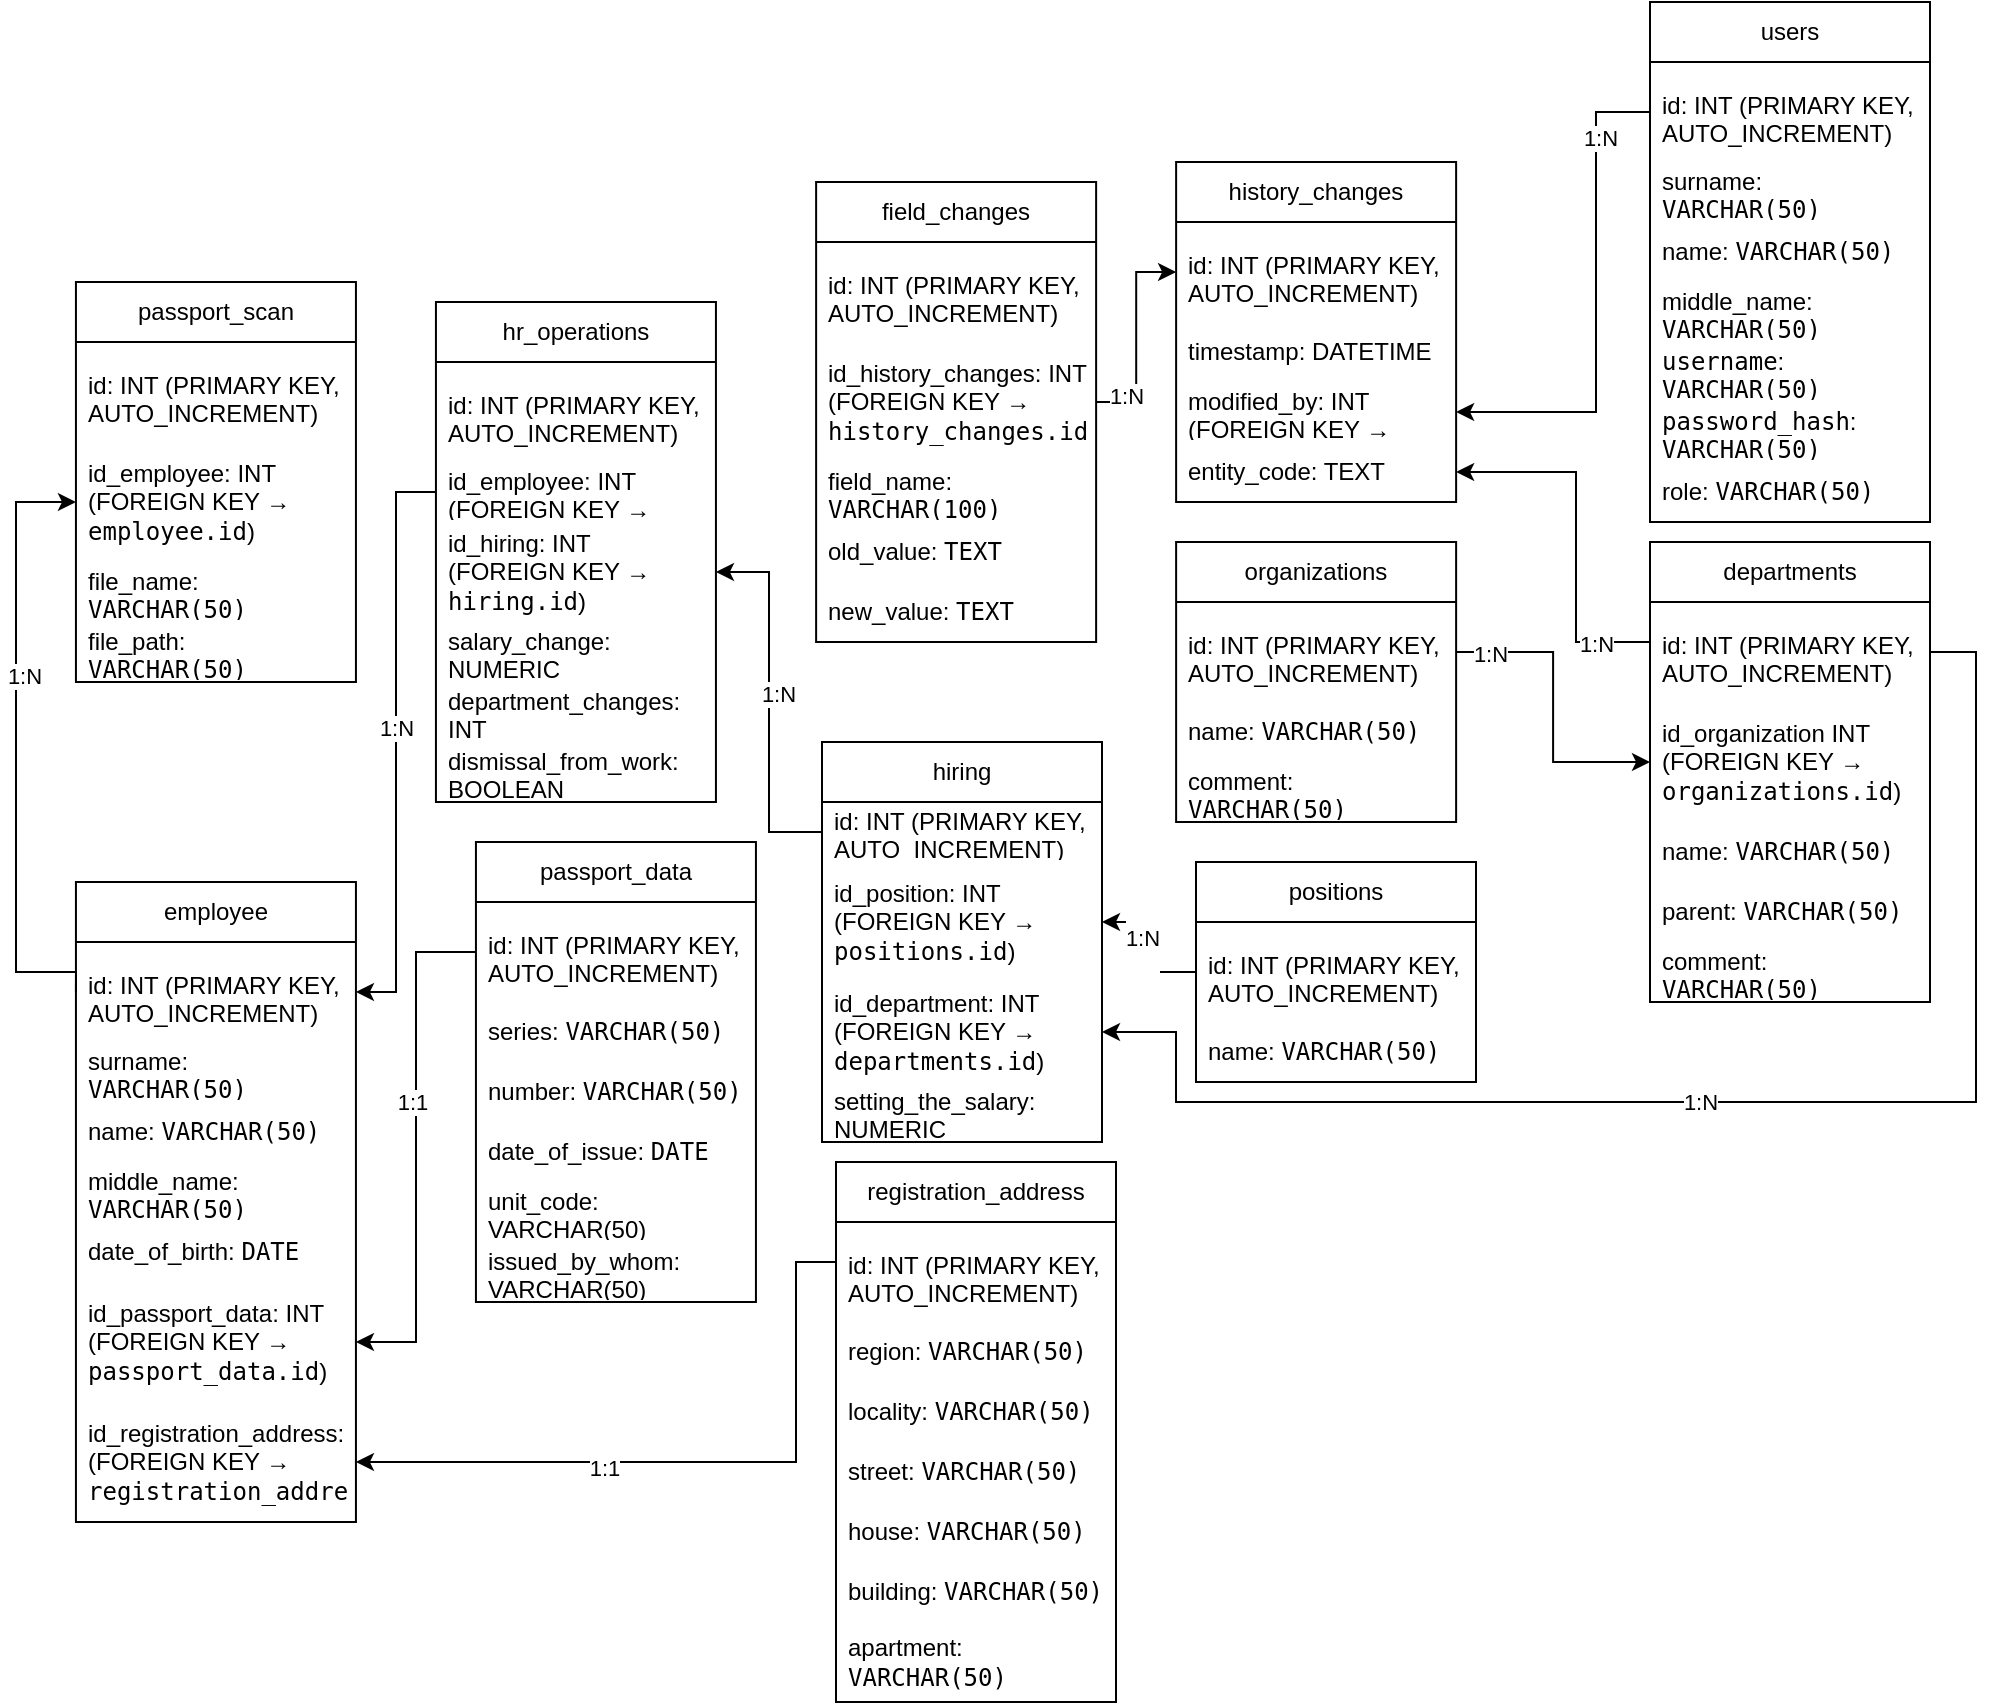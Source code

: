 <mxfile version="24.8.6">
  <diagram name="Страница — 1" id="jHBSTZxlIRbPRRDS3LSl">
    <mxGraphModel dx="1674" dy="3119" grid="1" gridSize="10" guides="1" tooltips="1" connect="1" arrows="1" fold="1" page="1" pageScale="1" pageWidth="827" pageHeight="1169" math="0" shadow="0">
      <root>
        <mxCell id="0" />
        <mxCell id="1" parent="0" />
        <mxCell id="Eq8dwpJ5VZz5XTEou-S4-1" value="organizations" style="swimlane;fontStyle=0;childLayout=stackLayout;horizontal=1;startSize=30;horizontalStack=0;resizeParent=1;resizeParentMax=0;resizeLast=0;collapsible=1;marginBottom=0;whiteSpace=wrap;html=1;" parent="1" vertex="1">
          <mxGeometry x="590.06" y="-970" width="140" height="140" as="geometry" />
        </mxCell>
        <mxCell id="Eq8dwpJ5VZz5XTEou-S4-2" value="&lt;p data-pm-slice=&quot;0 0 []&quot;&gt;id: INT (PRIMARY KEY, AUTO_INCREMENT)&lt;/p&gt;" style="text;strokeColor=none;fillColor=none;align=left;verticalAlign=middle;spacingLeft=4;spacingRight=4;overflow=hidden;points=[[0,0.5],[1,0.5]];portConstraint=eastwest;rotatable=0;whiteSpace=wrap;html=1;" parent="Eq8dwpJ5VZz5XTEou-S4-1" vertex="1">
          <mxGeometry y="30" width="140" height="50" as="geometry" />
        </mxCell>
        <mxCell id="Eq8dwpJ5VZz5XTEou-S4-3" value="name: &lt;code&gt;VARCHAR(50)&lt;/code&gt;" style="text;strokeColor=none;fillColor=none;align=left;verticalAlign=middle;spacingLeft=4;spacingRight=4;overflow=hidden;points=[[0,0.5],[1,0.5]];portConstraint=eastwest;rotatable=0;whiteSpace=wrap;html=1;" parent="Eq8dwpJ5VZz5XTEou-S4-1" vertex="1">
          <mxGeometry y="80" width="140" height="30" as="geometry" />
        </mxCell>
        <mxCell id="Eq8dwpJ5VZz5XTEou-S4-4" value="comment: &lt;code&gt;VARCHAR(50)&lt;/code&gt;" style="text;strokeColor=none;fillColor=none;align=left;verticalAlign=middle;spacingLeft=4;spacingRight=4;overflow=hidden;points=[[0,0.5],[1,0.5]];portConstraint=eastwest;rotatable=0;whiteSpace=wrap;html=1;" parent="Eq8dwpJ5VZz5XTEou-S4-1" vertex="1">
          <mxGeometry y="110" width="140" height="30" as="geometry" />
        </mxCell>
        <mxCell id="Eq8dwpJ5VZz5XTEou-S4-5" value="employee" style="swimlane;fontStyle=0;childLayout=stackLayout;horizontal=1;startSize=30;horizontalStack=0;resizeParent=1;resizeParentMax=0;resizeLast=0;collapsible=1;marginBottom=0;whiteSpace=wrap;html=1;" parent="1" vertex="1">
          <mxGeometry x="39.97" y="-800" width="140" height="320" as="geometry" />
        </mxCell>
        <mxCell id="Eq8dwpJ5VZz5XTEou-S4-6" value="&lt;p data-pm-slice=&quot;0 0 []&quot;&gt;id: INT (PRIMARY KEY, AUTO_INCREMENT)&lt;/p&gt;" style="text;strokeColor=none;fillColor=none;align=left;verticalAlign=middle;spacingLeft=4;spacingRight=4;overflow=hidden;points=[[0,0.5],[1,0.5]];portConstraint=eastwest;rotatable=0;whiteSpace=wrap;html=1;" parent="Eq8dwpJ5VZz5XTEou-S4-5" vertex="1">
          <mxGeometry y="30" width="140" height="50" as="geometry" />
        </mxCell>
        <mxCell id="Eq8dwpJ5VZz5XTEou-S4-7" value="surname: &lt;code&gt;VARCHAR(50)&lt;/code&gt;" style="text;strokeColor=none;fillColor=none;align=left;verticalAlign=middle;spacingLeft=4;spacingRight=4;overflow=hidden;points=[[0,0.5],[1,0.5]];portConstraint=eastwest;rotatable=0;whiteSpace=wrap;html=1;" parent="Eq8dwpJ5VZz5XTEou-S4-5" vertex="1">
          <mxGeometry y="80" width="140" height="30" as="geometry" />
        </mxCell>
        <mxCell id="Eq8dwpJ5VZz5XTEou-S4-8" value="name: &lt;code&gt;VARCHAR(50)&lt;/code&gt;" style="text;strokeColor=none;fillColor=none;align=left;verticalAlign=middle;spacingLeft=4;spacingRight=4;overflow=hidden;points=[[0,0.5],[1,0.5]];portConstraint=eastwest;rotatable=0;whiteSpace=wrap;html=1;" parent="Eq8dwpJ5VZz5XTEou-S4-5" vertex="1">
          <mxGeometry y="110" width="140" height="30" as="geometry" />
        </mxCell>
        <mxCell id="Eq8dwpJ5VZz5XTEou-S4-9" value="middle_name: &lt;code&gt;VARCHAR(50)&lt;/code&gt;" style="text;strokeColor=none;fillColor=none;align=left;verticalAlign=middle;spacingLeft=4;spacingRight=4;overflow=hidden;points=[[0,0.5],[1,0.5]];portConstraint=eastwest;rotatable=0;whiteSpace=wrap;html=1;" parent="Eq8dwpJ5VZz5XTEou-S4-5" vertex="1">
          <mxGeometry y="140" width="140" height="30" as="geometry" />
        </mxCell>
        <mxCell id="Eq8dwpJ5VZz5XTEou-S4-10" value="date_of_birth: &lt;code&gt;DATE&lt;/code&gt;" style="text;strokeColor=none;fillColor=none;align=left;verticalAlign=middle;spacingLeft=4;spacingRight=4;overflow=hidden;points=[[0,0.5],[1,0.5]];portConstraint=eastwest;rotatable=0;whiteSpace=wrap;html=1;" parent="Eq8dwpJ5VZz5XTEou-S4-5" vertex="1">
          <mxGeometry y="170" width="140" height="30" as="geometry" />
        </mxCell>
        <mxCell id="Eq8dwpJ5VZz5XTEou-S4-11" value="id_passport_data: INT (FOREIGN KEY → &lt;code&gt;passport_data.id&lt;/code&gt;)" style="text;strokeColor=none;fillColor=none;align=left;verticalAlign=middle;spacingLeft=4;spacingRight=4;overflow=hidden;points=[[0,0.5],[1,0.5]];portConstraint=eastwest;rotatable=0;whiteSpace=wrap;html=1;" parent="Eq8dwpJ5VZz5XTEou-S4-5" vertex="1">
          <mxGeometry y="200" width="140" height="60" as="geometry" />
        </mxCell>
        <mxCell id="Eq8dwpJ5VZz5XTEou-S4-12" value="id_registration_address: INT (FOREIGN KEY → &lt;code&gt;registration_address.id&lt;/code&gt;)" style="text;strokeColor=none;fillColor=none;align=left;verticalAlign=middle;spacingLeft=4;spacingRight=4;overflow=hidden;points=[[0,0.5],[1,0.5]];portConstraint=eastwest;rotatable=0;whiteSpace=wrap;html=1;" parent="Eq8dwpJ5VZz5XTEou-S4-5" vertex="1">
          <mxGeometry y="260" width="140" height="60" as="geometry" />
        </mxCell>
        <mxCell id="Eq8dwpJ5VZz5XTEou-S4-14" value="passport_data" style="swimlane;fontStyle=0;childLayout=stackLayout;horizontal=1;startSize=30;horizontalStack=0;resizeParent=1;resizeParentMax=0;resizeLast=0;collapsible=1;marginBottom=0;whiteSpace=wrap;html=1;" parent="1" vertex="1">
          <mxGeometry x="239.97" y="-820" width="140" height="230" as="geometry" />
        </mxCell>
        <mxCell id="Eq8dwpJ5VZz5XTEou-S4-15" value="&lt;p data-pm-slice=&quot;0 0 []&quot;&gt;id: INT (PRIMARY KEY, AUTO_INCREMENT)&lt;/p&gt;" style="text;strokeColor=none;fillColor=none;align=left;verticalAlign=middle;spacingLeft=4;spacingRight=4;overflow=hidden;points=[[0,0.5],[1,0.5]];portConstraint=eastwest;rotatable=0;whiteSpace=wrap;html=1;" parent="Eq8dwpJ5VZz5XTEou-S4-14" vertex="1">
          <mxGeometry y="30" width="140" height="50" as="geometry" />
        </mxCell>
        <mxCell id="Eq8dwpJ5VZz5XTEou-S4-16" value="series: &lt;code&gt;VARCHAR(50)&lt;/code&gt;" style="text;strokeColor=none;fillColor=none;align=left;verticalAlign=middle;spacingLeft=4;spacingRight=4;overflow=hidden;points=[[0,0.5],[1,0.5]];portConstraint=eastwest;rotatable=0;whiteSpace=wrap;html=1;" parent="Eq8dwpJ5VZz5XTEou-S4-14" vertex="1">
          <mxGeometry y="80" width="140" height="30" as="geometry" />
        </mxCell>
        <mxCell id="Eq8dwpJ5VZz5XTEou-S4-17" value="number: &lt;code&gt;VARCHAR(50)&lt;/code&gt;" style="text;strokeColor=none;fillColor=none;align=left;verticalAlign=middle;spacingLeft=4;spacingRight=4;overflow=hidden;points=[[0,0.5],[1,0.5]];portConstraint=eastwest;rotatable=0;whiteSpace=wrap;html=1;" parent="Eq8dwpJ5VZz5XTEou-S4-14" vertex="1">
          <mxGeometry y="110" width="140" height="30" as="geometry" />
        </mxCell>
        <mxCell id="Eq8dwpJ5VZz5XTEou-S4-18" value="date_of_issue: &lt;code&gt;DATE&lt;/code&gt;" style="text;strokeColor=none;fillColor=none;align=left;verticalAlign=middle;spacingLeft=4;spacingRight=4;overflow=hidden;points=[[0,0.5],[1,0.5]];portConstraint=eastwest;rotatable=0;whiteSpace=wrap;html=1;" parent="Eq8dwpJ5VZz5XTEou-S4-14" vertex="1">
          <mxGeometry y="140" width="140" height="30" as="geometry" />
        </mxCell>
        <mxCell id="Eq8dwpJ5VZz5XTEou-S4-19" value="unit_code: VARCHAR(50)" style="text;strokeColor=none;fillColor=none;align=left;verticalAlign=middle;spacingLeft=4;spacingRight=4;overflow=hidden;points=[[0,0.5],[1,0.5]];portConstraint=eastwest;rotatable=0;whiteSpace=wrap;html=1;" parent="Eq8dwpJ5VZz5XTEou-S4-14" vertex="1">
          <mxGeometry y="170" width="140" height="30" as="geometry" />
        </mxCell>
        <mxCell id="Eq8dwpJ5VZz5XTEou-S4-20" value="issued_by_whom: VARCHAR(50)" style="text;strokeColor=none;fillColor=none;align=left;verticalAlign=middle;spacingLeft=4;spacingRight=4;overflow=hidden;points=[[0,0.5],[1,0.5]];portConstraint=eastwest;rotatable=0;whiteSpace=wrap;html=1;" parent="Eq8dwpJ5VZz5XTEou-S4-14" vertex="1">
          <mxGeometry y="200" width="140" height="30" as="geometry" />
        </mxCell>
        <mxCell id="Eq8dwpJ5VZz5XTEou-S4-21" value="registration_address" style="swimlane;fontStyle=0;childLayout=stackLayout;horizontal=1;startSize=30;horizontalStack=0;resizeParent=1;resizeParentMax=0;resizeLast=0;collapsible=1;marginBottom=0;whiteSpace=wrap;html=1;" parent="1" vertex="1">
          <mxGeometry x="420" y="-660" width="140" height="270" as="geometry" />
        </mxCell>
        <mxCell id="Eq8dwpJ5VZz5XTEou-S4-22" value="&lt;p data-pm-slice=&quot;0 0 []&quot;&gt;id: INT (PRIMARY KEY, AUTO_INCREMENT)&lt;/p&gt;" style="text;strokeColor=none;fillColor=none;align=left;verticalAlign=middle;spacingLeft=4;spacingRight=4;overflow=hidden;points=[[0,0.5],[1,0.5]];portConstraint=eastwest;rotatable=0;whiteSpace=wrap;html=1;" parent="Eq8dwpJ5VZz5XTEou-S4-21" vertex="1">
          <mxGeometry y="30" width="140" height="50" as="geometry" />
        </mxCell>
        <mxCell id="Eq8dwpJ5VZz5XTEou-S4-23" value="region: &lt;code&gt;VARCHAR(50)&lt;/code&gt;" style="text;strokeColor=none;fillColor=none;align=left;verticalAlign=middle;spacingLeft=4;spacingRight=4;overflow=hidden;points=[[0,0.5],[1,0.5]];portConstraint=eastwest;rotatable=0;whiteSpace=wrap;html=1;" parent="Eq8dwpJ5VZz5XTEou-S4-21" vertex="1">
          <mxGeometry y="80" width="140" height="30" as="geometry" />
        </mxCell>
        <mxCell id="Eq8dwpJ5VZz5XTEou-S4-24" value="locality: &lt;code&gt;VARCHAR(50)&lt;/code&gt;" style="text;strokeColor=none;fillColor=none;align=left;verticalAlign=middle;spacingLeft=4;spacingRight=4;overflow=hidden;points=[[0,0.5],[1,0.5]];portConstraint=eastwest;rotatable=0;whiteSpace=wrap;html=1;" parent="Eq8dwpJ5VZz5XTEou-S4-21" vertex="1">
          <mxGeometry y="110" width="140" height="30" as="geometry" />
        </mxCell>
        <mxCell id="Eq8dwpJ5VZz5XTEou-S4-25" value="street: &lt;code&gt;VARCHAR(50)&lt;/code&gt;" style="text;strokeColor=none;fillColor=none;align=left;verticalAlign=middle;spacingLeft=4;spacingRight=4;overflow=hidden;points=[[0,0.5],[1,0.5]];portConstraint=eastwest;rotatable=0;whiteSpace=wrap;html=1;" parent="Eq8dwpJ5VZz5XTEou-S4-21" vertex="1">
          <mxGeometry y="140" width="140" height="30" as="geometry" />
        </mxCell>
        <mxCell id="Eq8dwpJ5VZz5XTEou-S4-26" value="house: &lt;code&gt;VARCHAR(50)&lt;/code&gt;" style="text;strokeColor=none;fillColor=none;align=left;verticalAlign=middle;spacingLeft=4;spacingRight=4;overflow=hidden;points=[[0,0.5],[1,0.5]];portConstraint=eastwest;rotatable=0;whiteSpace=wrap;html=1;" parent="Eq8dwpJ5VZz5XTEou-S4-21" vertex="1">
          <mxGeometry y="170" width="140" height="30" as="geometry" />
        </mxCell>
        <mxCell id="Eq8dwpJ5VZz5XTEou-S4-27" value="building: &lt;code&gt;VARCHAR(50)&lt;/code&gt;" style="text;strokeColor=none;fillColor=none;align=left;verticalAlign=middle;spacingLeft=4;spacingRight=4;overflow=hidden;points=[[0,0.5],[1,0.5]];portConstraint=eastwest;rotatable=0;whiteSpace=wrap;html=1;" parent="Eq8dwpJ5VZz5XTEou-S4-21" vertex="1">
          <mxGeometry y="200" width="140" height="30" as="geometry" />
        </mxCell>
        <mxCell id="Eq8dwpJ5VZz5XTEou-S4-28" value="apartment: &lt;code&gt;VARCHAR(50)&lt;/code&gt;" style="text;strokeColor=none;fillColor=none;align=left;verticalAlign=middle;spacingLeft=4;spacingRight=4;overflow=hidden;points=[[0,0.5],[1,0.5]];portConstraint=eastwest;rotatable=0;whiteSpace=wrap;html=1;" parent="Eq8dwpJ5VZz5XTEou-S4-21" vertex="1">
          <mxGeometry y="230" width="140" height="40" as="geometry" />
        </mxCell>
        <mxCell id="Eq8dwpJ5VZz5XTEou-S4-29" value="passport_scan" style="swimlane;fontStyle=0;childLayout=stackLayout;horizontal=1;startSize=30;horizontalStack=0;resizeParent=1;resizeParentMax=0;resizeLast=0;collapsible=1;marginBottom=0;whiteSpace=wrap;html=1;" parent="1" vertex="1">
          <mxGeometry x="39.97" y="-1100" width="140" height="200" as="geometry" />
        </mxCell>
        <mxCell id="Eq8dwpJ5VZz5XTEou-S4-30" value="&lt;p data-pm-slice=&quot;0 0 []&quot;&gt;id: INT (PRIMARY KEY, AUTO_INCREMENT)&lt;/p&gt;" style="text;strokeColor=none;fillColor=none;align=left;verticalAlign=middle;spacingLeft=4;spacingRight=4;overflow=hidden;points=[[0,0.5],[1,0.5]];portConstraint=eastwest;rotatable=0;whiteSpace=wrap;html=1;" parent="Eq8dwpJ5VZz5XTEou-S4-29" vertex="1">
          <mxGeometry y="30" width="140" height="50" as="geometry" />
        </mxCell>
        <mxCell id="jUoEw7toJQE0sB9hB6Gh-31" value="id_employee: INT (FOREIGN KEY → &lt;code&gt;employee.id&lt;/code&gt;)" style="text;strokeColor=none;fillColor=none;align=left;verticalAlign=middle;spacingLeft=4;spacingRight=4;overflow=hidden;points=[[0,0.5],[1,0.5]];portConstraint=eastwest;rotatable=0;whiteSpace=wrap;html=1;" parent="Eq8dwpJ5VZz5XTEou-S4-29" vertex="1">
          <mxGeometry y="80" width="140" height="60" as="geometry" />
        </mxCell>
        <mxCell id="Eq8dwpJ5VZz5XTEou-S4-31" value="file_name:&lt;code&gt; VARCHAR(50)&lt;/code&gt;" style="text;strokeColor=none;fillColor=none;align=left;verticalAlign=middle;spacingLeft=4;spacingRight=4;overflow=hidden;points=[[0,0.5],[1,0.5]];portConstraint=eastwest;rotatable=0;whiteSpace=wrap;html=1;" parent="Eq8dwpJ5VZz5XTEou-S4-29" vertex="1">
          <mxGeometry y="140" width="140" height="30" as="geometry" />
        </mxCell>
        <mxCell id="jUoEw7toJQE0sB9hB6Gh-17" value="file_path: &lt;code&gt;VARCHAR(50)&lt;/code&gt;" style="text;strokeColor=none;fillColor=none;align=left;verticalAlign=middle;spacingLeft=4;spacingRight=4;overflow=hidden;points=[[0,0.5],[1,0.5]];portConstraint=eastwest;rotatable=0;whiteSpace=wrap;html=1;" parent="Eq8dwpJ5VZz5XTEou-S4-29" vertex="1">
          <mxGeometry y="170" width="140" height="30" as="geometry" />
        </mxCell>
        <mxCell id="Eq8dwpJ5VZz5XTEou-S4-33" value="departments" style="swimlane;fontStyle=0;childLayout=stackLayout;horizontal=1;startSize=30;horizontalStack=0;resizeParent=1;resizeParentMax=0;resizeLast=0;collapsible=1;marginBottom=0;whiteSpace=wrap;html=1;" parent="1" vertex="1">
          <mxGeometry x="827" y="-970" width="140" height="230" as="geometry" />
        </mxCell>
        <mxCell id="Eq8dwpJ5VZz5XTEou-S4-34" value="&lt;p data-pm-slice=&quot;0 0 []&quot;&gt;id: INT (PRIMARY KEY, AUTO_INCREMENT)&lt;/p&gt;" style="text;strokeColor=none;fillColor=none;align=left;verticalAlign=middle;spacingLeft=4;spacingRight=4;overflow=hidden;points=[[0,0.5],[1,0.5]];portConstraint=eastwest;rotatable=0;whiteSpace=wrap;html=1;" parent="Eq8dwpJ5VZz5XTEou-S4-33" vertex="1">
          <mxGeometry y="30" width="140" height="50" as="geometry" />
        </mxCell>
        <mxCell id="Eq8dwpJ5VZz5XTEou-S4-35" value="id_organization INT (FOREIGN KEY → &lt;code&gt;organizations.id&lt;/code&gt;)" style="text;strokeColor=none;fillColor=none;align=left;verticalAlign=middle;spacingLeft=4;spacingRight=4;overflow=hidden;points=[[0,0.5],[1,0.5]];portConstraint=eastwest;rotatable=0;whiteSpace=wrap;html=1;" parent="Eq8dwpJ5VZz5XTEou-S4-33" vertex="1">
          <mxGeometry y="80" width="140" height="60" as="geometry" />
        </mxCell>
        <mxCell id="Eq8dwpJ5VZz5XTEou-S4-36" value="name: &lt;code&gt;VARCHAR(50)&lt;/code&gt;" style="text;strokeColor=none;fillColor=none;align=left;verticalAlign=middle;spacingLeft=4;spacingRight=4;overflow=hidden;points=[[0,0.5],[1,0.5]];portConstraint=eastwest;rotatable=0;whiteSpace=wrap;html=1;" parent="Eq8dwpJ5VZz5XTEou-S4-33" vertex="1">
          <mxGeometry y="140" width="140" height="30" as="geometry" />
        </mxCell>
        <mxCell id="Eq8dwpJ5VZz5XTEou-S4-37" value="parent: &lt;code&gt;VARCHAR(50)&lt;/code&gt;" style="text;strokeColor=none;fillColor=none;align=left;verticalAlign=middle;spacingLeft=4;spacingRight=4;overflow=hidden;points=[[0,0.5],[1,0.5]];portConstraint=eastwest;rotatable=0;whiteSpace=wrap;html=1;" parent="Eq8dwpJ5VZz5XTEou-S4-33" vertex="1">
          <mxGeometry y="170" width="140" height="30" as="geometry" />
        </mxCell>
        <mxCell id="Eq8dwpJ5VZz5XTEou-S4-38" value="comment: &lt;code&gt;VARCHAR(50)&lt;/code&gt;" style="text;strokeColor=none;fillColor=none;align=left;verticalAlign=middle;spacingLeft=4;spacingRight=4;overflow=hidden;points=[[0,0.5],[1,0.5]];portConstraint=eastwest;rotatable=0;whiteSpace=wrap;html=1;" parent="Eq8dwpJ5VZz5XTEou-S4-33" vertex="1">
          <mxGeometry y="200" width="140" height="30" as="geometry" />
        </mxCell>
        <mxCell id="Eq8dwpJ5VZz5XTEou-S4-40" value="positions" style="swimlane;fontStyle=0;childLayout=stackLayout;horizontal=1;startSize=30;horizontalStack=0;resizeParent=1;resizeParentMax=0;resizeLast=0;collapsible=1;marginBottom=0;whiteSpace=wrap;html=1;" parent="1" vertex="1">
          <mxGeometry x="600.0" y="-810" width="140" height="110" as="geometry" />
        </mxCell>
        <mxCell id="Eq8dwpJ5VZz5XTEou-S4-41" value="&lt;p data-pm-slice=&quot;0 0 []&quot;&gt;id: INT (PRIMARY KEY, AUTO_INCREMENT)&lt;/p&gt;" style="text;strokeColor=none;fillColor=none;align=left;verticalAlign=middle;spacingLeft=4;spacingRight=4;overflow=hidden;points=[[0,0.5],[1,0.5]];portConstraint=eastwest;rotatable=0;whiteSpace=wrap;html=1;" parent="Eq8dwpJ5VZz5XTEou-S4-40" vertex="1">
          <mxGeometry y="30" width="140" height="50" as="geometry" />
        </mxCell>
        <mxCell id="Eq8dwpJ5VZz5XTEou-S4-42" value="name: &lt;code&gt;VARCHAR(50)&lt;/code&gt;" style="text;strokeColor=none;fillColor=none;align=left;verticalAlign=middle;spacingLeft=4;spacingRight=4;overflow=hidden;points=[[0,0.5],[1,0.5]];portConstraint=eastwest;rotatable=0;whiteSpace=wrap;html=1;" parent="Eq8dwpJ5VZz5XTEou-S4-40" vertex="1">
          <mxGeometry y="80" width="140" height="30" as="geometry" />
        </mxCell>
        <mxCell id="Eq8dwpJ5VZz5XTEou-S4-43" value="hr_operations" style="swimlane;fontStyle=0;childLayout=stackLayout;horizontal=1;startSize=30;horizontalStack=0;resizeParent=1;resizeParentMax=0;resizeLast=0;collapsible=1;marginBottom=0;whiteSpace=wrap;html=1;" parent="1" vertex="1">
          <mxGeometry x="219.97" y="-1090" width="140" height="250" as="geometry" />
        </mxCell>
        <mxCell id="Eq8dwpJ5VZz5XTEou-S4-44" value="&lt;p data-pm-slice=&quot;0 0 []&quot;&gt;id: INT (PRIMARY KEY, AUTO_INCREMENT)&lt;/p&gt;" style="text;strokeColor=none;fillColor=none;align=left;verticalAlign=middle;spacingLeft=4;spacingRight=4;overflow=hidden;points=[[0,0.5],[1,0.5]];portConstraint=eastwest;rotatable=0;whiteSpace=wrap;html=1;" parent="Eq8dwpJ5VZz5XTEou-S4-43" vertex="1">
          <mxGeometry y="30" width="140" height="50" as="geometry" />
        </mxCell>
        <mxCell id="Eq8dwpJ5VZz5XTEou-S4-45" value="id_employee: INT (FOREIGN KEY → &lt;code&gt;employee.id&lt;/code&gt;)" style="text;strokeColor=none;fillColor=none;align=left;verticalAlign=middle;spacingLeft=4;spacingRight=4;overflow=hidden;points=[[0,0.5],[1,0.5]];portConstraint=eastwest;rotatable=0;whiteSpace=wrap;html=1;" parent="Eq8dwpJ5VZz5XTEou-S4-43" vertex="1">
          <mxGeometry y="80" width="140" height="30" as="geometry" />
        </mxCell>
        <mxCell id="Eq8dwpJ5VZz5XTEou-S4-46" value="id_hiring: INT (FOREIGN KEY → &lt;code&gt;hiring.id&lt;/code&gt;)" style="text;strokeColor=none;fillColor=none;align=left;verticalAlign=middle;spacingLeft=4;spacingRight=4;overflow=hidden;points=[[0,0.5],[1,0.5]];portConstraint=eastwest;rotatable=0;whiteSpace=wrap;html=1;" parent="Eq8dwpJ5VZz5XTEou-S4-43" vertex="1">
          <mxGeometry y="110" width="140" height="50" as="geometry" />
        </mxCell>
        <mxCell id="Eq8dwpJ5VZz5XTEou-S4-47" value="salary_change: NUMERIC" style="text;strokeColor=none;fillColor=none;align=left;verticalAlign=middle;spacingLeft=4;spacingRight=4;overflow=hidden;points=[[0,0.5],[1,0.5]];portConstraint=eastwest;rotatable=0;whiteSpace=wrap;html=1;" parent="Eq8dwpJ5VZz5XTEou-S4-43" vertex="1">
          <mxGeometry y="160" width="140" height="30" as="geometry" />
        </mxCell>
        <mxCell id="Eq8dwpJ5VZz5XTEou-S4-48" value="department_changes: INT" style="text;strokeColor=none;fillColor=none;align=left;verticalAlign=middle;spacingLeft=4;spacingRight=4;overflow=hidden;points=[[0,0.5],[1,0.5]];portConstraint=eastwest;rotatable=0;whiteSpace=wrap;html=1;" parent="Eq8dwpJ5VZz5XTEou-S4-43" vertex="1">
          <mxGeometry y="190" width="140" height="30" as="geometry" />
        </mxCell>
        <mxCell id="Eq8dwpJ5VZz5XTEou-S4-49" value="dismissal_from_work: BOOLEAN" style="text;strokeColor=none;fillColor=none;align=left;verticalAlign=middle;spacingLeft=4;spacingRight=4;overflow=hidden;points=[[0,0.5],[1,0.5]];portConstraint=eastwest;rotatable=0;whiteSpace=wrap;html=1;" parent="Eq8dwpJ5VZz5XTEou-S4-43" vertex="1">
          <mxGeometry y="220" width="140" height="30" as="geometry" />
        </mxCell>
        <mxCell id="Eq8dwpJ5VZz5XTEou-S4-50" value="hiring" style="swimlane;fontStyle=0;childLayout=stackLayout;horizontal=1;startSize=30;horizontalStack=0;resizeParent=1;resizeParentMax=0;resizeLast=0;collapsible=1;marginBottom=0;whiteSpace=wrap;html=1;" parent="1" vertex="1">
          <mxGeometry x="413" y="-870" width="140" height="200" as="geometry" />
        </mxCell>
        <mxCell id="Eq8dwpJ5VZz5XTEou-S4-51" value="id: INT (PRIMARY KEY, AUTO_INCREMENT)" style="text;strokeColor=none;fillColor=none;align=left;verticalAlign=middle;spacingLeft=4;spacingRight=4;overflow=hidden;points=[[0,0.5],[1,0.5]];portConstraint=eastwest;rotatable=0;whiteSpace=wrap;html=1;" parent="Eq8dwpJ5VZz5XTEou-S4-50" vertex="1">
          <mxGeometry y="30" width="140" height="30" as="geometry" />
        </mxCell>
        <mxCell id="Eq8dwpJ5VZz5XTEou-S4-53" value="id_position: INT (FOREIGN KEY → &lt;code&gt;positions.id&lt;/code&gt;)" style="text;strokeColor=none;fillColor=none;align=left;verticalAlign=middle;spacingLeft=4;spacingRight=4;overflow=hidden;points=[[0,0.5],[1,0.5]];portConstraint=eastwest;rotatable=0;whiteSpace=wrap;html=1;" parent="Eq8dwpJ5VZz5XTEou-S4-50" vertex="1">
          <mxGeometry y="60" width="140" height="60" as="geometry" />
        </mxCell>
        <mxCell id="Eq8dwpJ5VZz5XTEou-S4-52" value="id_department: INT (FOREIGN KEY → &lt;code&gt;departments.id&lt;/code&gt;)" style="text;strokeColor=none;fillColor=none;align=left;verticalAlign=middle;spacingLeft=4;spacingRight=4;overflow=hidden;points=[[0,0.5],[1,0.5]];portConstraint=eastwest;rotatable=0;whiteSpace=wrap;html=1;" parent="Eq8dwpJ5VZz5XTEou-S4-50" vertex="1">
          <mxGeometry y="120" width="140" height="50" as="geometry" />
        </mxCell>
        <mxCell id="Eq8dwpJ5VZz5XTEou-S4-54" value="setting_the_salary: NUMERIC" style="text;strokeColor=none;fillColor=none;align=left;verticalAlign=middle;spacingLeft=4;spacingRight=4;overflow=hidden;points=[[0,0.5],[1,0.5]];portConstraint=eastwest;rotatable=0;whiteSpace=wrap;html=1;" parent="Eq8dwpJ5VZz5XTEou-S4-50" vertex="1">
          <mxGeometry y="170" width="140" height="30" as="geometry" />
        </mxCell>
        <mxCell id="Eq8dwpJ5VZz5XTEou-S4-55" value="history_changes" style="swimlane;fontStyle=0;childLayout=stackLayout;horizontal=1;startSize=30;horizontalStack=0;resizeParent=1;resizeParentMax=0;resizeLast=0;collapsible=1;marginBottom=0;whiteSpace=wrap;html=1;" parent="1" vertex="1">
          <mxGeometry x="590.06" y="-1160" width="140" height="170" as="geometry" />
        </mxCell>
        <mxCell id="Eq8dwpJ5VZz5XTEou-S4-56" value="&lt;p data-pm-slice=&quot;0 0 []&quot;&gt;id: INT (PRIMARY KEY, AUTO_INCREMENT)&lt;/p&gt;" style="text;strokeColor=none;fillColor=none;align=left;verticalAlign=middle;spacingLeft=4;spacingRight=4;overflow=hidden;points=[[0,0.5],[1,0.5]];portConstraint=eastwest;rotatable=0;whiteSpace=wrap;html=1;" parent="Eq8dwpJ5VZz5XTEou-S4-55" vertex="1">
          <mxGeometry y="30" width="140" height="50" as="geometry" />
        </mxCell>
        <mxCell id="Eq8dwpJ5VZz5XTEou-S4-57" value="timestamp: DATETIME" style="text;strokeColor=none;fillColor=none;align=left;verticalAlign=middle;spacingLeft=4;spacingRight=4;overflow=hidden;points=[[0,0.5],[1,0.5]];portConstraint=eastwest;rotatable=0;whiteSpace=wrap;html=1;" parent="Eq8dwpJ5VZz5XTEou-S4-55" vertex="1">
          <mxGeometry y="80" width="140" height="30" as="geometry" />
        </mxCell>
        <mxCell id="Eq8dwpJ5VZz5XTEou-S4-58" value="modified_by: INT (FOREIGN KEY → &lt;code&gt;users.id&lt;/code&gt;)" style="text;strokeColor=none;fillColor=none;align=left;verticalAlign=middle;spacingLeft=4;spacingRight=4;overflow=hidden;points=[[0,0.5],[1,0.5]];portConstraint=eastwest;rotatable=0;whiteSpace=wrap;html=1;" parent="Eq8dwpJ5VZz5XTEou-S4-55" vertex="1">
          <mxGeometry y="110" width="140" height="30" as="geometry" />
        </mxCell>
        <mxCell id="Eq8dwpJ5VZz5XTEou-S4-59" value="entity_code: TEXT" style="text;strokeColor=none;fillColor=none;align=left;verticalAlign=middle;spacingLeft=4;spacingRight=4;overflow=hidden;points=[[0,0.5],[1,0.5]];portConstraint=eastwest;rotatable=0;whiteSpace=wrap;html=1;" parent="Eq8dwpJ5VZz5XTEou-S4-55" vertex="1">
          <mxGeometry y="140" width="140" height="30" as="geometry" />
        </mxCell>
        <mxCell id="Eq8dwpJ5VZz5XTEou-S4-70" style="edgeStyle=orthogonalEdgeStyle;rounded=0;orthogonalLoop=1;jettySize=auto;html=1;exitX=0;exitY=0.5;exitDx=0;exitDy=0;entryX=1;entryY=0.5;entryDx=0;entryDy=0;" parent="1" source="Eq8dwpJ5VZz5XTEou-S4-22" target="Eq8dwpJ5VZz5XTEou-S4-12" edge="1">
          <mxGeometry relative="1" as="geometry">
            <Array as="points">
              <mxPoint x="420" y="-610" />
              <mxPoint x="400" y="-610" />
              <mxPoint x="400" y="-510" />
            </Array>
          </mxGeometry>
        </mxCell>
        <mxCell id="IaRZ0lFQKFmyOdZ3B6VX-19" value="1:1" style="edgeLabel;html=1;align=center;verticalAlign=middle;resizable=0;points=[];" parent="Eq8dwpJ5VZz5XTEou-S4-70" vertex="1" connectable="0">
          <mxGeometry x="0.282" y="3" relative="1" as="geometry">
            <mxPoint as="offset" />
          </mxGeometry>
        </mxCell>
        <mxCell id="jUoEw7toJQE0sB9hB6Gh-2" value="field_changes" style="swimlane;fontStyle=0;childLayout=stackLayout;horizontal=1;startSize=30;horizontalStack=0;resizeParent=1;resizeParentMax=0;resizeLast=0;collapsible=1;marginBottom=0;whiteSpace=wrap;html=1;fillColor=none;" parent="1" vertex="1">
          <mxGeometry x="410.06" y="-1150" width="140" height="230" as="geometry" />
        </mxCell>
        <mxCell id="jUoEw7toJQE0sB9hB6Gh-3" value="&lt;p data-pm-slice=&quot;0 0 []&quot;&gt;id: INT (PRIMARY KEY, AUTO_INCREMENT)&lt;/p&gt;" style="text;strokeColor=none;fillColor=none;align=left;verticalAlign=middle;spacingLeft=4;spacingRight=4;overflow=hidden;points=[[0,0.5],[1,0.5]];portConstraint=eastwest;rotatable=0;whiteSpace=wrap;html=1;" parent="jUoEw7toJQE0sB9hB6Gh-2" vertex="1">
          <mxGeometry y="30" width="140" height="50" as="geometry" />
        </mxCell>
        <mxCell id="jUoEw7toJQE0sB9hB6Gh-4" value="id_history_changes: INT (FOREIGN KEY → &lt;code&gt;history_changes.id&lt;/code&gt;)" style="text;strokeColor=none;fillColor=none;align=left;verticalAlign=middle;spacingLeft=4;spacingRight=4;overflow=hidden;points=[[0,0.5],[1,0.5]];portConstraint=eastwest;rotatable=0;whiteSpace=wrap;html=1;" parent="jUoEw7toJQE0sB9hB6Gh-2" vertex="1">
          <mxGeometry y="80" width="140" height="60" as="geometry" />
        </mxCell>
        <mxCell id="jUoEw7toJQE0sB9hB6Gh-6" value="field_name: &lt;code&gt;VARCHAR(100)&lt;/code&gt;" style="text;strokeColor=none;fillColor=none;align=left;verticalAlign=middle;spacingLeft=4;spacingRight=4;overflow=hidden;points=[[0,0.5],[1,0.5]];portConstraint=eastwest;rotatable=0;whiteSpace=wrap;html=1;" parent="jUoEw7toJQE0sB9hB6Gh-2" vertex="1">
          <mxGeometry y="140" width="140" height="30" as="geometry" />
        </mxCell>
        <mxCell id="jUoEw7toJQE0sB9hB6Gh-7" value="old_value: &lt;code&gt;TEXT&lt;/code&gt;" style="text;strokeColor=none;fillColor=none;align=left;verticalAlign=middle;spacingLeft=4;spacingRight=4;overflow=hidden;points=[[0,0.5],[1,0.5]];portConstraint=eastwest;rotatable=0;whiteSpace=wrap;html=1;" parent="jUoEw7toJQE0sB9hB6Gh-2" vertex="1">
          <mxGeometry y="170" width="140" height="30" as="geometry" />
        </mxCell>
        <mxCell id="jUoEw7toJQE0sB9hB6Gh-8" value="new_value: &lt;code&gt;TEXT&lt;/code&gt;" style="text;strokeColor=none;fillColor=none;align=left;verticalAlign=middle;spacingLeft=4;spacingRight=4;overflow=hidden;points=[[0,0.5],[1,0.5]];portConstraint=eastwest;rotatable=0;whiteSpace=wrap;html=1;" parent="jUoEw7toJQE0sB9hB6Gh-2" vertex="1">
          <mxGeometry y="200" width="140" height="30" as="geometry" />
        </mxCell>
        <mxCell id="jUoEw7toJQE0sB9hB6Gh-20" style="edgeStyle=orthogonalEdgeStyle;rounded=0;orthogonalLoop=1;jettySize=auto;html=1;exitX=0;exitY=0.5;exitDx=0;exitDy=0;entryX=0;entryY=0.5;entryDx=0;entryDy=0;" parent="1" source="Eq8dwpJ5VZz5XTEou-S4-6" target="jUoEw7toJQE0sB9hB6Gh-31" edge="1">
          <mxGeometry relative="1" as="geometry">
            <mxPoint x="209.97" y="-750" as="sourcePoint" />
            <mxPoint x="39.97" y="-1020" as="targetPoint" />
            <Array as="points">
              <mxPoint x="40" y="-755" />
              <mxPoint x="10" y="-755" />
              <mxPoint x="10" y="-990" />
            </Array>
          </mxGeometry>
        </mxCell>
        <mxCell id="IaRZ0lFQKFmyOdZ3B6VX-18" value="1:N" style="edgeLabel;html=1;align=center;verticalAlign=middle;resizable=0;points=[];" parent="jUoEw7toJQE0sB9hB6Gh-20" vertex="1" connectable="0">
          <mxGeometry x="0.236" y="-4" relative="1" as="geometry">
            <mxPoint as="offset" />
          </mxGeometry>
        </mxCell>
        <mxCell id="jUoEw7toJQE0sB9hB6Gh-21" style="edgeStyle=orthogonalEdgeStyle;rounded=0;orthogonalLoop=1;jettySize=auto;html=1;exitX=0;exitY=0.5;exitDx=0;exitDy=0;entryX=1;entryY=0.5;entryDx=0;entryDy=0;" parent="1" source="Eq8dwpJ5VZz5XTEou-S4-45" target="Eq8dwpJ5VZz5XTEou-S4-6" edge="1">
          <mxGeometry relative="1" as="geometry" />
        </mxCell>
        <mxCell id="IaRZ0lFQKFmyOdZ3B6VX-31" value="1:N" style="edgeLabel;html=1;align=center;verticalAlign=middle;resizable=0;points=[];" parent="jUoEw7toJQE0sB9hB6Gh-21" vertex="1" connectable="0">
          <mxGeometry x="-0.051" relative="1" as="geometry">
            <mxPoint as="offset" />
          </mxGeometry>
        </mxCell>
        <mxCell id="jUoEw7toJQE0sB9hB6Gh-30" style="edgeStyle=orthogonalEdgeStyle;rounded=0;orthogonalLoop=1;jettySize=auto;html=1;exitX=1;exitY=0.5;exitDx=0;exitDy=0;entryX=0;entryY=0.5;entryDx=0;entryDy=0;" parent="1" source="jUoEw7toJQE0sB9hB6Gh-4" target="Eq8dwpJ5VZz5XTEou-S4-56" edge="1">
          <mxGeometry relative="1" as="geometry" />
        </mxCell>
        <mxCell id="IaRZ0lFQKFmyOdZ3B6VX-30" value="1:N" style="edgeLabel;html=1;align=center;verticalAlign=middle;resizable=0;points=[];" parent="jUoEw7toJQE0sB9hB6Gh-30" vertex="1" connectable="0">
          <mxGeometry x="-0.711" y="3" relative="1" as="geometry">
            <mxPoint as="offset" />
          </mxGeometry>
        </mxCell>
        <mxCell id="IaRZ0lFQKFmyOdZ3B6VX-2" value="users" style="swimlane;fontStyle=0;childLayout=stackLayout;horizontal=1;startSize=30;horizontalStack=0;resizeParent=1;resizeParentMax=0;resizeLast=0;collapsible=1;marginBottom=0;whiteSpace=wrap;html=1;" parent="1" vertex="1">
          <mxGeometry x="827" y="-1240" width="140" height="260" as="geometry" />
        </mxCell>
        <mxCell id="IaRZ0lFQKFmyOdZ3B6VX-3" value="&lt;p data-pm-slice=&quot;0 0 []&quot;&gt;id: INT (PRIMARY KEY, AUTO_INCREMENT)&lt;/p&gt;" style="text;strokeColor=none;fillColor=none;align=left;verticalAlign=middle;spacingLeft=4;spacingRight=4;overflow=hidden;points=[[0,0.5],[1,0.5]];portConstraint=eastwest;rotatable=0;whiteSpace=wrap;html=1;" parent="IaRZ0lFQKFmyOdZ3B6VX-2" vertex="1">
          <mxGeometry y="30" width="140" height="50" as="geometry" />
        </mxCell>
        <mxCell id="U6IVM6wjhKCMQcqg1Ztt-2" value="surname: &lt;code&gt;VARCHAR(50)&lt;/code&gt;" style="text;strokeColor=none;fillColor=none;align=left;verticalAlign=middle;spacingLeft=4;spacingRight=4;overflow=hidden;points=[[0,0.5],[1,0.5]];portConstraint=eastwest;rotatable=0;whiteSpace=wrap;html=1;" vertex="1" parent="IaRZ0lFQKFmyOdZ3B6VX-2">
          <mxGeometry y="80" width="140" height="30" as="geometry" />
        </mxCell>
        <mxCell id="U6IVM6wjhKCMQcqg1Ztt-3" value="name: &lt;code&gt;VARCHAR(50)&lt;/code&gt;" style="text;strokeColor=none;fillColor=none;align=left;verticalAlign=middle;spacingLeft=4;spacingRight=4;overflow=hidden;points=[[0,0.5],[1,0.5]];portConstraint=eastwest;rotatable=0;whiteSpace=wrap;html=1;" vertex="1" parent="IaRZ0lFQKFmyOdZ3B6VX-2">
          <mxGeometry y="110" width="140" height="30" as="geometry" />
        </mxCell>
        <mxCell id="U6IVM6wjhKCMQcqg1Ztt-4" value="middle_name: &lt;code&gt;VARCHAR(50)&lt;/code&gt;" style="text;strokeColor=none;fillColor=none;align=left;verticalAlign=middle;spacingLeft=4;spacingRight=4;overflow=hidden;points=[[0,0.5],[1,0.5]];portConstraint=eastwest;rotatable=0;whiteSpace=wrap;html=1;" vertex="1" parent="IaRZ0lFQKFmyOdZ3B6VX-2">
          <mxGeometry y="140" width="140" height="30" as="geometry" />
        </mxCell>
        <mxCell id="IaRZ0lFQKFmyOdZ3B6VX-4" value="&lt;code&gt;username&lt;/code&gt;: &lt;code&gt;VARCHAR(50)&lt;/code&gt;" style="text;strokeColor=none;fillColor=none;align=left;verticalAlign=middle;spacingLeft=4;spacingRight=4;overflow=hidden;points=[[0,0.5],[1,0.5]];portConstraint=eastwest;rotatable=0;whiteSpace=wrap;html=1;" parent="IaRZ0lFQKFmyOdZ3B6VX-2" vertex="1">
          <mxGeometry y="170" width="140" height="30" as="geometry" />
        </mxCell>
        <mxCell id="IaRZ0lFQKFmyOdZ3B6VX-6" value="&lt;div&gt;&lt;code&gt;password_hash&lt;/code&gt;:&lt;code&gt; VARCHAR(50)&lt;/code&gt;&lt;/div&gt;" style="text;strokeColor=none;fillColor=none;align=left;verticalAlign=middle;spacingLeft=4;spacingRight=4;overflow=hidden;points=[[0,0.5],[1,0.5]];portConstraint=eastwest;rotatable=0;whiteSpace=wrap;html=1;" parent="IaRZ0lFQKFmyOdZ3B6VX-2" vertex="1">
          <mxGeometry y="200" width="140" height="30" as="geometry" />
        </mxCell>
        <mxCell id="IaRZ0lFQKFmyOdZ3B6VX-5" value="role: &lt;code&gt;VARCHAR(50)&lt;/code&gt;" style="text;strokeColor=none;fillColor=none;align=left;verticalAlign=middle;spacingLeft=4;spacingRight=4;overflow=hidden;points=[[0,0.5],[1,0.5]];portConstraint=eastwest;rotatable=0;whiteSpace=wrap;html=1;" parent="IaRZ0lFQKFmyOdZ3B6VX-2" vertex="1">
          <mxGeometry y="230" width="140" height="30" as="geometry" />
        </mxCell>
        <mxCell id="IaRZ0lFQKFmyOdZ3B6VX-9" style="edgeStyle=orthogonalEdgeStyle;rounded=0;orthogonalLoop=1;jettySize=auto;html=1;exitX=0;exitY=0.5;exitDx=0;exitDy=0;entryX=1;entryY=0.5;entryDx=0;entryDy=0;" parent="1" source="IaRZ0lFQKFmyOdZ3B6VX-3" target="Eq8dwpJ5VZz5XTEou-S4-58" edge="1">
          <mxGeometry relative="1" as="geometry">
            <Array as="points">
              <mxPoint x="800" y="-1185" />
              <mxPoint x="800" y="-1035" />
            </Array>
          </mxGeometry>
        </mxCell>
        <mxCell id="IaRZ0lFQKFmyOdZ3B6VX-25" value="1:N" style="edgeLabel;html=1;align=center;verticalAlign=middle;resizable=0;points=[];" parent="IaRZ0lFQKFmyOdZ3B6VX-9" vertex="1" connectable="0">
          <mxGeometry x="-0.681" y="2" relative="1" as="geometry">
            <mxPoint as="offset" />
          </mxGeometry>
        </mxCell>
        <mxCell id="IaRZ0lFQKFmyOdZ3B6VX-10" style="edgeStyle=orthogonalEdgeStyle;rounded=0;orthogonalLoop=1;jettySize=auto;html=1;exitX=0;exitY=0.5;exitDx=0;exitDy=0;" parent="1" source="Eq8dwpJ5VZz5XTEou-S4-51" target="Eq8dwpJ5VZz5XTEou-S4-46" edge="1">
          <mxGeometry relative="1" as="geometry" />
        </mxCell>
        <mxCell id="IaRZ0lFQKFmyOdZ3B6VX-29" value="1:N" style="edgeLabel;html=1;align=center;verticalAlign=middle;resizable=0;points=[];" parent="IaRZ0lFQKFmyOdZ3B6VX-10" vertex="1" connectable="0">
          <mxGeometry x="0.043" y="-4" relative="1" as="geometry">
            <mxPoint as="offset" />
          </mxGeometry>
        </mxCell>
        <mxCell id="IaRZ0lFQKFmyOdZ3B6VX-11" style="edgeStyle=orthogonalEdgeStyle;rounded=0;orthogonalLoop=1;jettySize=auto;html=1;exitX=0;exitY=0.5;exitDx=0;exitDy=0;" parent="1" source="Eq8dwpJ5VZz5XTEou-S4-41" target="Eq8dwpJ5VZz5XTEou-S4-53" edge="1">
          <mxGeometry relative="1" as="geometry" />
        </mxCell>
        <mxCell id="IaRZ0lFQKFmyOdZ3B6VX-32" value="&#xa;1:N&#xa;&#xa;" style="edgeLabel;html=1;align=center;verticalAlign=middle;resizable=0;points=[];" parent="IaRZ0lFQKFmyOdZ3B6VX-11" vertex="1" connectable="0">
          <mxGeometry x="-0.06" y="4" relative="1" as="geometry">
            <mxPoint as="offset" />
          </mxGeometry>
        </mxCell>
        <mxCell id="IaRZ0lFQKFmyOdZ3B6VX-12" style="edgeStyle=orthogonalEdgeStyle;rounded=0;orthogonalLoop=1;jettySize=auto;html=1;exitX=1;exitY=0.5;exitDx=0;exitDy=0;" parent="1" source="Eq8dwpJ5VZz5XTEou-S4-34" target="Eq8dwpJ5VZz5XTEou-S4-52" edge="1">
          <mxGeometry relative="1" as="geometry">
            <Array as="points">
              <mxPoint x="990" y="-915" />
              <mxPoint x="990" y="-690" />
              <mxPoint x="590" y="-690" />
              <mxPoint x="590" y="-725" />
            </Array>
          </mxGeometry>
        </mxCell>
        <mxCell id="IaRZ0lFQKFmyOdZ3B6VX-37" value="1:N" style="edgeLabel;html=1;align=center;verticalAlign=middle;resizable=0;points=[];" parent="IaRZ0lFQKFmyOdZ3B6VX-12" vertex="1" connectable="0">
          <mxGeometry x="0.072" relative="1" as="geometry">
            <mxPoint as="offset" />
          </mxGeometry>
        </mxCell>
        <mxCell id="IaRZ0lFQKFmyOdZ3B6VX-16" style="edgeStyle=orthogonalEdgeStyle;rounded=0;orthogonalLoop=1;jettySize=auto;html=1;exitX=0;exitY=0.5;exitDx=0;exitDy=0;" parent="1" source="Eq8dwpJ5VZz5XTEou-S4-15" target="Eq8dwpJ5VZz5XTEou-S4-11" edge="1">
          <mxGeometry relative="1" as="geometry" />
        </mxCell>
        <mxCell id="IaRZ0lFQKFmyOdZ3B6VX-28" value="1:1" style="edgeLabel;html=1;align=center;verticalAlign=middle;resizable=0;points=[];" parent="IaRZ0lFQKFmyOdZ3B6VX-16" vertex="1" connectable="0">
          <mxGeometry x="-0.18" y="-2" relative="1" as="geometry">
            <mxPoint as="offset" />
          </mxGeometry>
        </mxCell>
        <mxCell id="IaRZ0lFQKFmyOdZ3B6VX-14" style="edgeStyle=orthogonalEdgeStyle;rounded=0;orthogonalLoop=1;jettySize=auto;html=1;exitX=0;exitY=0.5;exitDx=0;exitDy=0;" parent="1" source="Eq8dwpJ5VZz5XTEou-S4-34" target="Eq8dwpJ5VZz5XTEou-S4-59" edge="1">
          <mxGeometry relative="1" as="geometry">
            <Array as="points">
              <mxPoint x="827" y="-920" />
              <mxPoint x="790" y="-920" />
              <mxPoint x="790" y="-1005" />
            </Array>
          </mxGeometry>
        </mxCell>
        <mxCell id="IaRZ0lFQKFmyOdZ3B6VX-36" value="1:N" style="edgeLabel;html=1;align=center;verticalAlign=middle;resizable=0;points=[];" parent="IaRZ0lFQKFmyOdZ3B6VX-14" vertex="1" connectable="0">
          <mxGeometry x="-0.655" y="1" relative="1" as="geometry">
            <mxPoint as="offset" />
          </mxGeometry>
        </mxCell>
        <mxCell id="IaRZ0lFQKFmyOdZ3B6VX-34" style="edgeStyle=orthogonalEdgeStyle;rounded=0;orthogonalLoop=1;jettySize=auto;html=1;exitX=1;exitY=0.5;exitDx=0;exitDy=0;" parent="1" source="Eq8dwpJ5VZz5XTEou-S4-2" target="Eq8dwpJ5VZz5XTEou-S4-35" edge="1">
          <mxGeometry relative="1" as="geometry" />
        </mxCell>
        <mxCell id="IaRZ0lFQKFmyOdZ3B6VX-35" value="1:N" style="edgeLabel;html=1;align=center;verticalAlign=middle;resizable=0;points=[];" parent="IaRZ0lFQKFmyOdZ3B6VX-34" vertex="1" connectable="0">
          <mxGeometry x="-0.785" y="-1" relative="1" as="geometry">
            <mxPoint as="offset" />
          </mxGeometry>
        </mxCell>
      </root>
    </mxGraphModel>
  </diagram>
</mxfile>
